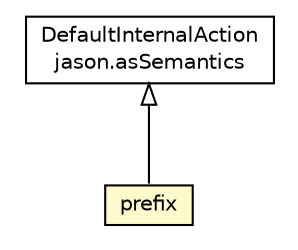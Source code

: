#!/usr/local/bin/dot
#
# Class diagram 
# Generated by UMLGraph version R5_6_6-1-g9240c4 (http://www.umlgraph.org/)
#

digraph G {
	edge [fontname="Helvetica",fontsize=10,labelfontname="Helvetica",labelfontsize=10];
	node [fontname="Helvetica",fontsize=10,shape=plaintext];
	nodesep=0.25;
	ranksep=0.5;
	// jason.asSemantics.DefaultInternalAction
	c62848 [label=<<table title="jason.asSemantics.DefaultInternalAction" border="0" cellborder="1" cellspacing="0" cellpadding="2" port="p" href="../asSemantics/DefaultInternalAction.html">
		<tr><td><table border="0" cellspacing="0" cellpadding="1">
<tr><td align="center" balign="center"> DefaultInternalAction </td></tr>
<tr><td align="center" balign="center"> jason.asSemantics </td></tr>
		</table></td></tr>
		</table>>, URL="../asSemantics/DefaultInternalAction.html", fontname="Helvetica", fontcolor="black", fontsize=10.0];
	// jason.stdlib.prefix
	c63024 [label=<<table title="jason.stdlib.prefix" border="0" cellborder="1" cellspacing="0" cellpadding="2" port="p" bgcolor="lemonChiffon" href="./prefix.html">
		<tr><td><table border="0" cellspacing="0" cellpadding="1">
<tr><td align="center" balign="center"> prefix </td></tr>
		</table></td></tr>
		</table>>, URL="./prefix.html", fontname="Helvetica", fontcolor="black", fontsize=10.0];
	//jason.stdlib.prefix extends jason.asSemantics.DefaultInternalAction
	c62848:p -> c63024:p [dir=back,arrowtail=empty];
}

